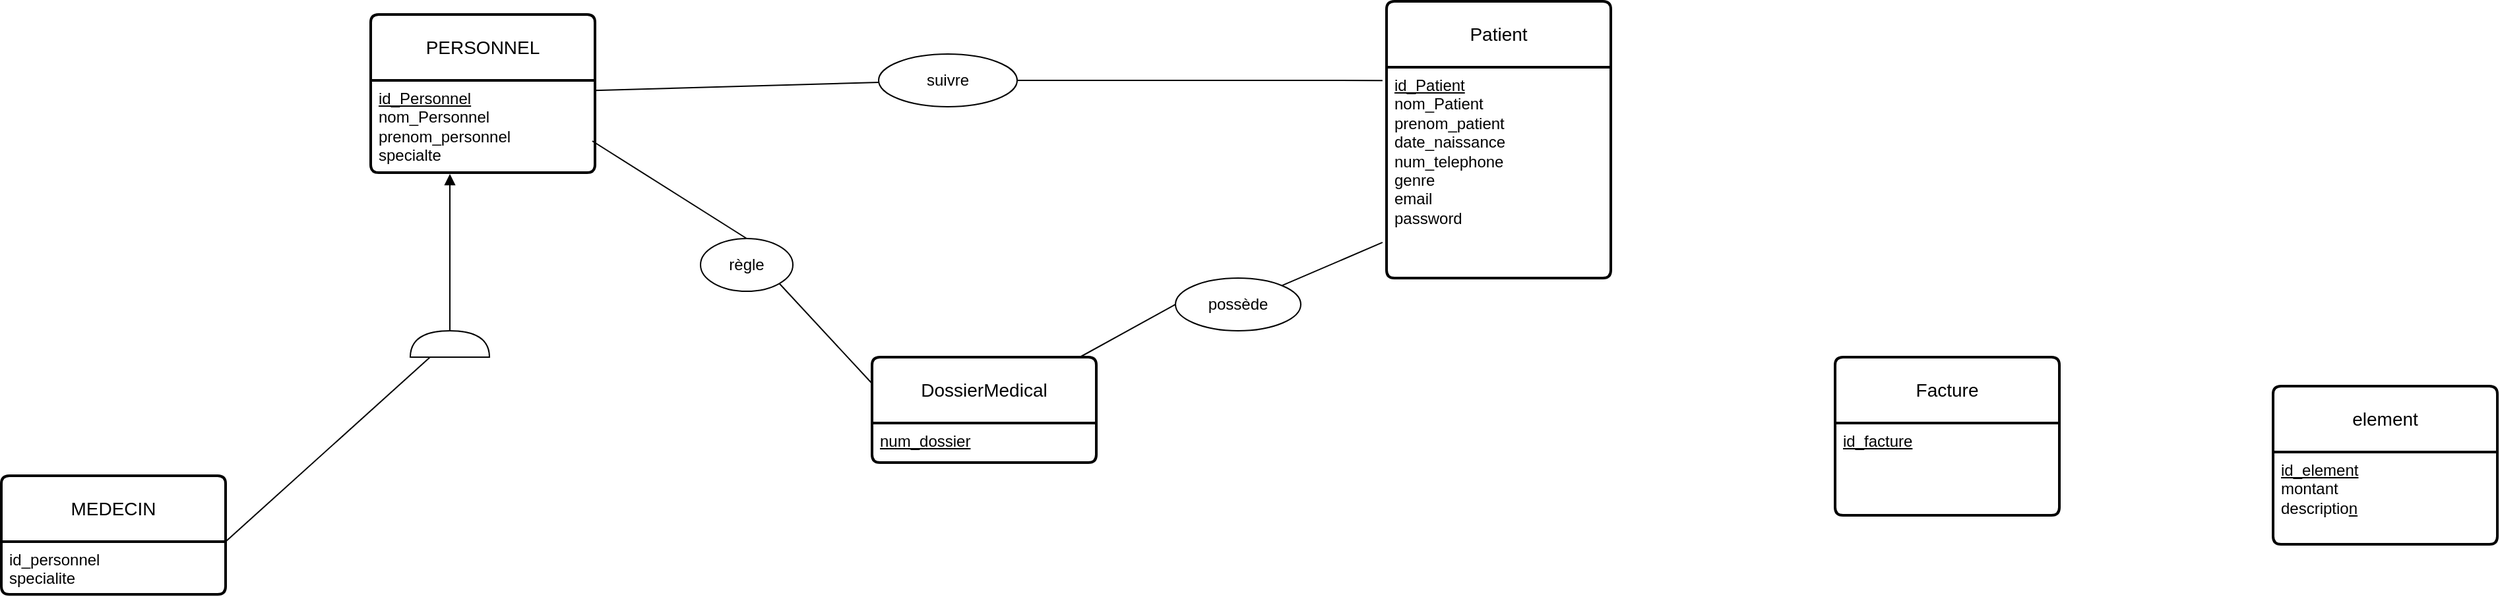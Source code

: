<mxfile version="23.1.1" type="github">
  <diagram name="Page-1" id="XPaq7JZj0-jIex3fcZ3i">
    <mxGraphModel dx="1730" dy="445" grid="1" gridSize="10" guides="1" tooltips="1" connect="1" arrows="1" fold="1" page="1" pageScale="1" pageWidth="850" pageHeight="1100" math="0" shadow="0">
      <root>
        <mxCell id="0" />
        <mxCell id="1" parent="0" />
        <mxCell id="OlIiY-ON0yqqLOPKXG6p-12" style="edgeStyle=orthogonalEdgeStyle;rounded=0;orthogonalLoop=1;jettySize=auto;html=1;exitX=0.5;exitY=1;exitDx=0;exitDy=0;entryX=0.5;entryY=1;entryDx=0;entryDy=0;" edge="1" parent="1" source="OlIiY-ON0yqqLOPKXG6p-11" target="OlIiY-ON0yqqLOPKXG6p-10">
          <mxGeometry relative="1" as="geometry" />
        </mxCell>
        <mxCell id="OlIiY-ON0yqqLOPKXG6p-9" style="rounded=0;orthogonalLoop=1;jettySize=auto;html=1;startArrow=none;startFill=0;endArrow=none;endFill=0;" edge="1" parent="1" source="OlIiY-ON0yqqLOPKXG6p-1" target="OlIiY-ON0yqqLOPKXG6p-7">
          <mxGeometry relative="1" as="geometry" />
        </mxCell>
        <mxCell id="OlIiY-ON0yqqLOPKXG6p-1" value="PERSONNEL" style="swimlane;childLayout=stackLayout;horizontal=1;startSize=50;horizontalStack=0;rounded=1;fontSize=14;fontStyle=0;strokeWidth=2;resizeParent=0;resizeLast=1;shadow=0;dashed=0;align=center;arcSize=4;whiteSpace=wrap;html=1;" vertex="1" parent="1">
          <mxGeometry x="-60" y="270" width="170" height="120" as="geometry" />
        </mxCell>
        <mxCell id="OlIiY-ON0yqqLOPKXG6p-2" value="&lt;u&gt;id_Personnel&lt;br&gt;&lt;/u&gt;nom_Personnel&lt;br&gt;prenom_personnel&lt;br&gt;specialte" style="align=left;strokeColor=none;fillColor=none;spacingLeft=4;fontSize=12;verticalAlign=top;resizable=0;rotatable=0;part=1;html=1;" vertex="1" parent="OlIiY-ON0yqqLOPKXG6p-1">
          <mxGeometry y="50" width="170" height="70" as="geometry" />
        </mxCell>
        <mxCell id="OlIiY-ON0yqqLOPKXG6p-7" value="suivre" style="ellipse;whiteSpace=wrap;html=1;align=center;" vertex="1" parent="1">
          <mxGeometry x="325" y="300" width="105" height="40" as="geometry" />
        </mxCell>
        <mxCell id="OlIiY-ON0yqqLOPKXG6p-10" value="Patient" style="swimlane;childLayout=stackLayout;horizontal=1;startSize=50;horizontalStack=0;rounded=1;fontSize=14;fontStyle=0;strokeWidth=2;resizeParent=0;resizeLast=1;shadow=0;dashed=0;align=center;arcSize=4;whiteSpace=wrap;html=1;" vertex="1" parent="1">
          <mxGeometry x="710" y="260" width="170" height="210" as="geometry" />
        </mxCell>
        <mxCell id="OlIiY-ON0yqqLOPKXG6p-11" value="&lt;u&gt;id_Patient&lt;br&gt;&lt;/u&gt;nom_Patient&lt;br&gt;prenom_patient&lt;br&gt;date_naissance&lt;br&gt;num_telephone&lt;br&gt;genre&lt;br&gt;email&lt;br&gt;password" style="align=left;strokeColor=none;fillColor=none;spacingLeft=4;fontSize=12;verticalAlign=top;resizable=0;rotatable=0;part=1;html=1;" vertex="1" parent="OlIiY-ON0yqqLOPKXG6p-10">
          <mxGeometry y="50" width="170" height="160" as="geometry" />
        </mxCell>
        <mxCell id="OlIiY-ON0yqqLOPKXG6p-13" style="edgeStyle=orthogonalEdgeStyle;rounded=0;orthogonalLoop=1;jettySize=auto;html=1;entryX=-0.018;entryY=0.063;entryDx=0;entryDy=0;entryPerimeter=0;endArrow=none;endFill=0;" edge="1" parent="1" source="OlIiY-ON0yqqLOPKXG6p-7" target="OlIiY-ON0yqqLOPKXG6p-11">
          <mxGeometry relative="1" as="geometry" />
        </mxCell>
        <mxCell id="OlIiY-ON0yqqLOPKXG6p-20" style="rounded=0;orthogonalLoop=1;jettySize=auto;html=1;exitX=0;exitY=0.25;exitDx=0;exitDy=0;entryX=1;entryY=1;entryDx=0;entryDy=0;endArrow=none;endFill=0;" edge="1" parent="1" source="OlIiY-ON0yqqLOPKXG6p-14" target="OlIiY-ON0yqqLOPKXG6p-19">
          <mxGeometry relative="1" as="geometry" />
        </mxCell>
        <mxCell id="OlIiY-ON0yqqLOPKXG6p-14" value="DossierMedical" style="swimlane;childLayout=stackLayout;horizontal=1;startSize=50;horizontalStack=0;rounded=1;fontSize=14;fontStyle=0;strokeWidth=2;resizeParent=0;resizeLast=1;shadow=0;dashed=0;align=center;arcSize=4;whiteSpace=wrap;html=1;" vertex="1" parent="1">
          <mxGeometry x="320" y="530" width="170" height="80" as="geometry" />
        </mxCell>
        <mxCell id="OlIiY-ON0yqqLOPKXG6p-15" value="&lt;u&gt;num_dossier&lt;br&gt;&lt;br&gt;&lt;/u&gt;" style="align=left;strokeColor=none;fillColor=none;spacingLeft=4;fontSize=12;verticalAlign=top;resizable=0;rotatable=0;part=1;html=1;" vertex="1" parent="OlIiY-ON0yqqLOPKXG6p-14">
          <mxGeometry y="50" width="170" height="30" as="geometry" />
        </mxCell>
        <mxCell id="OlIiY-ON0yqqLOPKXG6p-18" style="rounded=0;orthogonalLoop=1;jettySize=auto;html=1;exitX=0;exitY=0.5;exitDx=0;exitDy=0;endArrow=none;endFill=0;" edge="1" parent="1" source="OlIiY-ON0yqqLOPKXG6p-16" target="OlIiY-ON0yqqLOPKXG6p-14">
          <mxGeometry relative="1" as="geometry" />
        </mxCell>
        <mxCell id="OlIiY-ON0yqqLOPKXG6p-16" value="possède" style="ellipse;whiteSpace=wrap;html=1;align=center;" vertex="1" parent="1">
          <mxGeometry x="550" y="470" width="95" height="40" as="geometry" />
        </mxCell>
        <mxCell id="OlIiY-ON0yqqLOPKXG6p-17" style="rounded=0;orthogonalLoop=1;jettySize=auto;html=1;entryX=-0.018;entryY=0.831;entryDx=0;entryDy=0;entryPerimeter=0;endArrow=none;endFill=0;" edge="1" parent="1" source="OlIiY-ON0yqqLOPKXG6p-16" target="OlIiY-ON0yqqLOPKXG6p-11">
          <mxGeometry relative="1" as="geometry" />
        </mxCell>
        <mxCell id="OlIiY-ON0yqqLOPKXG6p-19" value="règle" style="ellipse;whiteSpace=wrap;html=1;align=center;" vertex="1" parent="1">
          <mxGeometry x="190" y="440" width="70" height="40" as="geometry" />
        </mxCell>
        <mxCell id="OlIiY-ON0yqqLOPKXG6p-22" style="rounded=0;orthogonalLoop=1;jettySize=auto;html=1;exitX=0.988;exitY=0.657;exitDx=0;exitDy=0;entryX=0.5;entryY=0;entryDx=0;entryDy=0;endArrow=none;endFill=0;exitPerimeter=0;" edge="1" parent="1" source="OlIiY-ON0yqqLOPKXG6p-2" target="OlIiY-ON0yqqLOPKXG6p-19">
          <mxGeometry relative="1" as="geometry">
            <Array as="points" />
          </mxGeometry>
        </mxCell>
        <mxCell id="OlIiY-ON0yqqLOPKXG6p-23" value="Facture" style="swimlane;childLayout=stackLayout;horizontal=1;startSize=50;horizontalStack=0;rounded=1;fontSize=14;fontStyle=0;strokeWidth=2;resizeParent=0;resizeLast=1;shadow=0;dashed=0;align=center;arcSize=4;whiteSpace=wrap;html=1;" vertex="1" parent="1">
          <mxGeometry x="1050" y="530" width="170" height="120" as="geometry" />
        </mxCell>
        <mxCell id="OlIiY-ON0yqqLOPKXG6p-24" value="&lt;u&gt;id_facture&lt;br&gt;&lt;br&gt;&lt;/u&gt;" style="align=left;strokeColor=none;fillColor=none;spacingLeft=4;fontSize=12;verticalAlign=top;resizable=0;rotatable=0;part=1;html=1;" vertex="1" parent="OlIiY-ON0yqqLOPKXG6p-23">
          <mxGeometry y="50" width="170" height="70" as="geometry" />
        </mxCell>
        <mxCell id="OlIiY-ON0yqqLOPKXG6p-25" value="element" style="swimlane;childLayout=stackLayout;horizontal=1;startSize=50;horizontalStack=0;rounded=1;fontSize=14;fontStyle=0;strokeWidth=2;resizeParent=0;resizeLast=1;shadow=0;dashed=0;align=center;arcSize=4;whiteSpace=wrap;html=1;" vertex="1" parent="1">
          <mxGeometry x="1382" y="552" width="170" height="120" as="geometry" />
        </mxCell>
        <mxCell id="OlIiY-ON0yqqLOPKXG6p-26" value="&lt;u&gt;id_element&lt;/u&gt;&lt;br&gt;montant&lt;br&gt;descriptio&lt;u&gt;n&lt;/u&gt;" style="align=left;strokeColor=none;fillColor=none;spacingLeft=4;fontSize=12;verticalAlign=top;resizable=0;rotatable=0;part=1;html=1;" vertex="1" parent="OlIiY-ON0yqqLOPKXG6p-25">
          <mxGeometry y="50" width="170" height="70" as="geometry" />
        </mxCell>
        <mxCell id="OlIiY-ON0yqqLOPKXG6p-27" value="MEDECIN" style="swimlane;childLayout=stackLayout;horizontal=1;startSize=50;horizontalStack=0;rounded=1;fontSize=14;fontStyle=0;strokeWidth=2;resizeParent=0;resizeLast=1;shadow=0;dashed=0;align=center;arcSize=4;whiteSpace=wrap;html=1;" vertex="1" parent="1">
          <mxGeometry x="-340" y="620" width="170" height="90" as="geometry" />
        </mxCell>
        <mxCell id="OlIiY-ON0yqqLOPKXG6p-28" value="id_personnel&lt;br&gt;specialite" style="align=left;strokeColor=none;fillColor=none;spacingLeft=4;fontSize=12;verticalAlign=top;resizable=0;rotatable=0;part=1;html=1;" vertex="1" parent="OlIiY-ON0yqqLOPKXG6p-27">
          <mxGeometry y="50" width="170" height="40" as="geometry" />
        </mxCell>
        <mxCell id="OlIiY-ON0yqqLOPKXG6p-29" value="" style="shape=or;whiteSpace=wrap;html=1;direction=north;" vertex="1" parent="1">
          <mxGeometry x="-30" y="510" width="60" height="20" as="geometry" />
        </mxCell>
        <mxCell id="OlIiY-ON0yqqLOPKXG6p-30" style="edgeStyle=orthogonalEdgeStyle;rounded=0;orthogonalLoop=1;jettySize=auto;html=1;entryX=0.353;entryY=1.014;entryDx=0;entryDy=0;entryPerimeter=0;endArrow=block;endFill=1;" edge="1" parent="1" source="OlIiY-ON0yqqLOPKXG6p-29" target="OlIiY-ON0yqqLOPKXG6p-2">
          <mxGeometry relative="1" as="geometry" />
        </mxCell>
        <mxCell id="OlIiY-ON0yqqLOPKXG6p-31" style="rounded=0;orthogonalLoop=1;jettySize=auto;html=1;exitX=1;exitY=0;exitDx=0;exitDy=0;entryX=0;entryY=0.25;entryDx=0;entryDy=0;entryPerimeter=0;endArrow=none;endFill=0;" edge="1" parent="1" source="OlIiY-ON0yqqLOPKXG6p-28" target="OlIiY-ON0yqqLOPKXG6p-29">
          <mxGeometry relative="1" as="geometry" />
        </mxCell>
      </root>
    </mxGraphModel>
  </diagram>
</mxfile>
